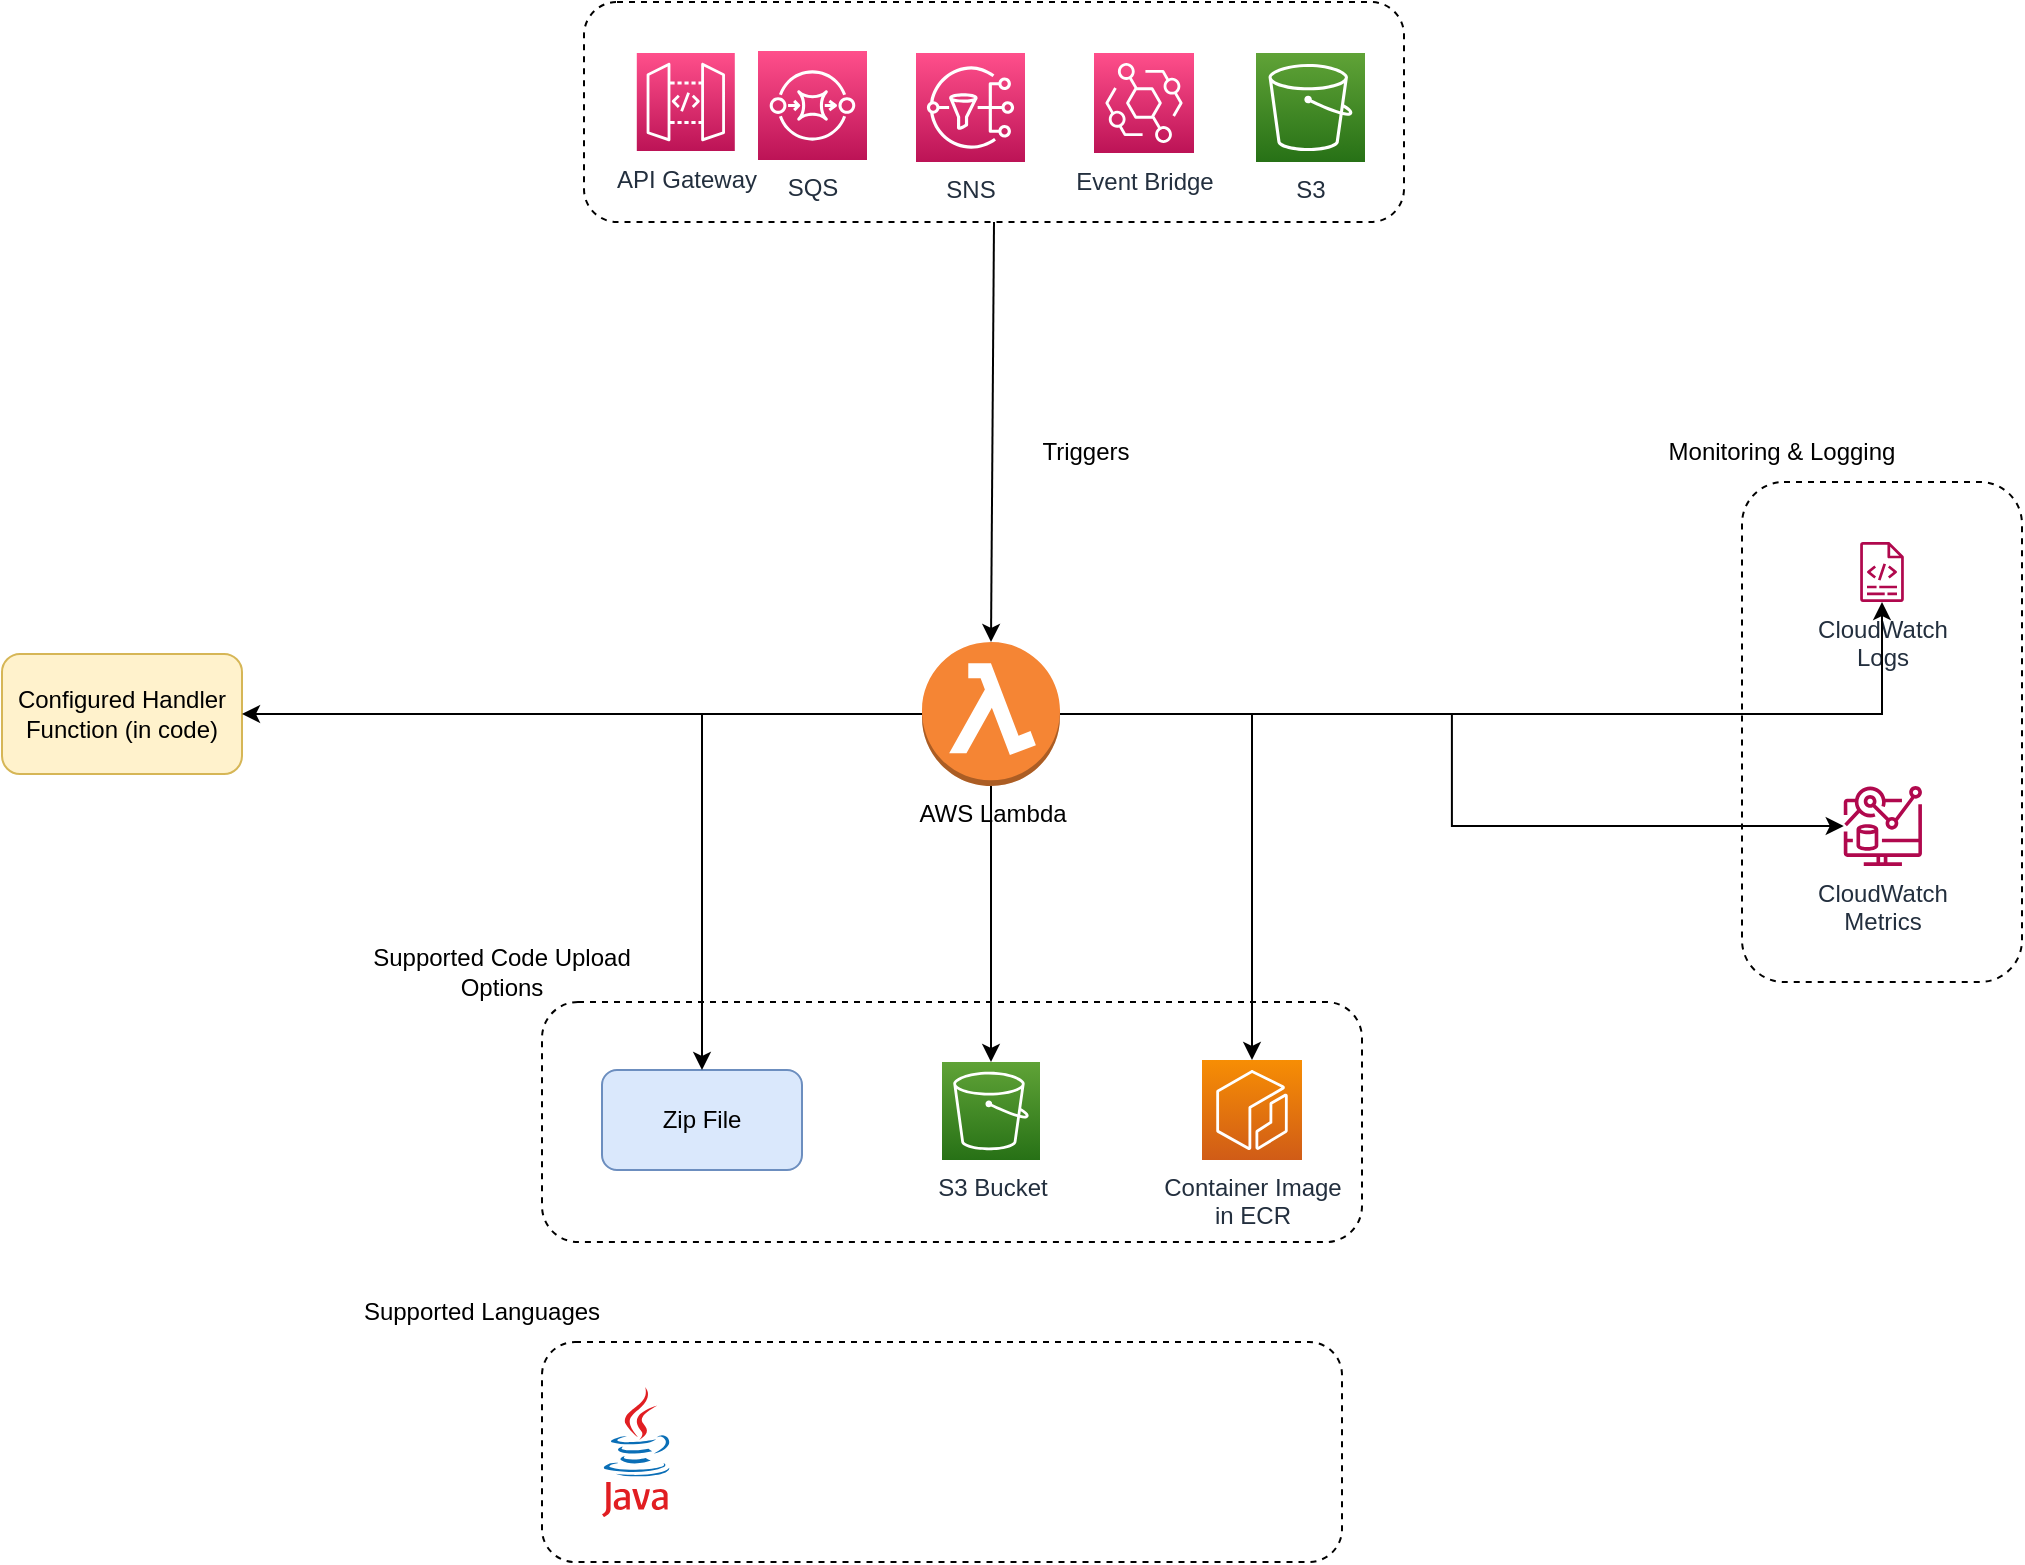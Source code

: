 <mxfile version="20.8.16" type="device"><diagram id="hJO2lV96JGXMxiieyAn_" name="Page-1"><mxGraphModel dx="1781" dy="1749" grid="1" gridSize="10" guides="1" tooltips="1" connect="1" arrows="1" fold="1" page="1" pageScale="1" pageWidth="827" pageHeight="1169" math="0" shadow="0"><root><mxCell id="0"/><mxCell id="1" parent="0"/><mxCell id="d9Jj2SXEgIuzjJUv4EWO-5" value="" style="rounded=1;whiteSpace=wrap;html=1;dashed=1;" vertex="1" parent="1"><mxGeometry x="261" y="-180" width="410" height="110" as="geometry"/></mxCell><mxCell id="sw5JtJ3cL9PU72mXof7--10" value="" style="rounded=1;whiteSpace=wrap;html=1;dashed=1;" parent="1" vertex="1"><mxGeometry x="240" y="490" width="400" height="110" as="geometry"/></mxCell><mxCell id="sw5JtJ3cL9PU72mXof7--1" value="AWS Lambda" style="outlineConnect=0;dashed=0;verticalLabelPosition=bottom;verticalAlign=top;align=center;html=1;shape=mxgraph.aws3.lambda_function;fillColor=#F58534;gradientColor=none;" parent="1" vertex="1"><mxGeometry x="430" y="140" width="69" height="72" as="geometry"/></mxCell><mxCell id="sw5JtJ3cL9PU72mXof7--2" value="" style="rounded=1;whiteSpace=wrap;html=1;dashed=1;" parent="1" vertex="1"><mxGeometry x="240" y="320" width="410" height="120" as="geometry"/></mxCell><mxCell id="sw5JtJ3cL9PU72mXof7--3" value="S3 Bucket" style="sketch=0;points=[[0,0,0],[0.25,0,0],[0.5,0,0],[0.75,0,0],[1,0,0],[0,1,0],[0.25,1,0],[0.5,1,0],[0.75,1,0],[1,1,0],[0,0.25,0],[0,0.5,0],[0,0.75,0],[1,0.25,0],[1,0.5,0],[1,0.75,0]];outlineConnect=0;fontColor=#232F3E;gradientColor=#60A337;gradientDirection=north;fillColor=#277116;strokeColor=#ffffff;dashed=0;verticalLabelPosition=bottom;verticalAlign=top;align=center;html=1;fontSize=12;fontStyle=0;aspect=fixed;shape=mxgraph.aws4.resourceIcon;resIcon=mxgraph.aws4.s3;" parent="1" vertex="1"><mxGeometry x="440" y="350" width="49" height="49" as="geometry"/></mxCell><mxCell id="sw5JtJ3cL9PU72mXof7--4" value="Zip File" style="rounded=1;whiteSpace=wrap;html=1;fillColor=#dae8fc;strokeColor=#6c8ebf;" parent="1" vertex="1"><mxGeometry x="270" y="354" width="100" height="50" as="geometry"/></mxCell><mxCell id="sw5JtJ3cL9PU72mXof7--5" value="Container Image &lt;br&gt;in ECR" style="sketch=0;points=[[0,0,0],[0.25,0,0],[0.5,0,0],[0.75,0,0],[1,0,0],[0,1,0],[0.25,1,0],[0.5,1,0],[0.75,1,0],[1,1,0],[0,0.25,0],[0,0.5,0],[0,0.75,0],[1,0.25,0],[1,0.5,0],[1,0.75,0]];outlineConnect=0;fontColor=#232F3E;gradientColor=#F78E04;gradientDirection=north;fillColor=#D05C17;strokeColor=#ffffff;dashed=0;verticalLabelPosition=bottom;verticalAlign=top;align=center;html=1;fontSize=12;fontStyle=0;aspect=fixed;shape=mxgraph.aws4.resourceIcon;resIcon=mxgraph.aws4.ecr;" parent="1" vertex="1"><mxGeometry x="570" y="349" width="50" height="50" as="geometry"/></mxCell><mxCell id="sw5JtJ3cL9PU72mXof7--6" value="" style="endArrow=classic;html=1;rounded=0;exitX=0;exitY=0.5;exitDx=0;exitDy=0;exitPerimeter=0;entryX=0.5;entryY=0;entryDx=0;entryDy=0;edgeStyle=orthogonalEdgeStyle;" parent="1" source="sw5JtJ3cL9PU72mXof7--1" target="sw5JtJ3cL9PU72mXof7--4" edge="1"><mxGeometry width="50" height="50" relative="1" as="geometry"><mxPoint x="390" y="320" as="sourcePoint"/><mxPoint x="440" y="270" as="targetPoint"/></mxGeometry></mxCell><mxCell id="sw5JtJ3cL9PU72mXof7--7" value="" style="endArrow=classic;html=1;rounded=0;exitX=0.5;exitY=1;exitDx=0;exitDy=0;exitPerimeter=0;entryX=0.5;entryY=0;entryDx=0;entryDy=0;entryPerimeter=0;" parent="1" source="sw5JtJ3cL9PU72mXof7--1" target="sw5JtJ3cL9PU72mXof7--3" edge="1"><mxGeometry width="50" height="50" relative="1" as="geometry"><mxPoint x="390" y="320" as="sourcePoint"/><mxPoint x="440" y="270" as="targetPoint"/></mxGeometry></mxCell><mxCell id="sw5JtJ3cL9PU72mXof7--8" value="" style="endArrow=classic;html=1;rounded=0;exitX=1;exitY=0.5;exitDx=0;exitDy=0;exitPerimeter=0;entryX=0.5;entryY=0;entryDx=0;entryDy=0;entryPerimeter=0;edgeStyle=orthogonalEdgeStyle;" parent="1" source="sw5JtJ3cL9PU72mXof7--1" target="sw5JtJ3cL9PU72mXof7--5" edge="1"><mxGeometry width="50" height="50" relative="1" as="geometry"><mxPoint x="390" y="320" as="sourcePoint"/><mxPoint x="440" y="270" as="targetPoint"/></mxGeometry></mxCell><mxCell id="sw5JtJ3cL9PU72mXof7--9" value="" style="dashed=0;outlineConnect=0;html=1;align=center;labelPosition=center;verticalLabelPosition=bottom;verticalAlign=top;shape=mxgraph.weblogos.java" parent="1" vertex="1"><mxGeometry x="270" y="512.5" width="34.4" height="65" as="geometry"/></mxCell><mxCell id="sw5JtJ3cL9PU72mXof7--11" value="Supported Code Upload Options" style="text;html=1;strokeColor=none;fillColor=none;align=center;verticalAlign=middle;whiteSpace=wrap;rounded=0;dashed=1;" parent="1" vertex="1"><mxGeometry x="150" y="290" width="140" height="30" as="geometry"/></mxCell><mxCell id="sw5JtJ3cL9PU72mXof7--12" value="Supported Languages" style="text;html=1;strokeColor=none;fillColor=none;align=center;verticalAlign=middle;whiteSpace=wrap;rounded=0;dashed=1;" parent="1" vertex="1"><mxGeometry x="140" y="460" width="140" height="30" as="geometry"/></mxCell><mxCell id="sw5JtJ3cL9PU72mXof7--13" value="" style="shape=image;imageAspect=0;aspect=fixed;verticalLabelPosition=bottom;verticalAlign=top;dashed=1;image=https://play-lh.googleusercontent.com/edQ8_8or0qX3JymcLz5jrHskKXLGjj7b7lGYuBW-oUMmK75vspumKniy6gukdOuzbcNl;" parent="1" vertex="1"><mxGeometry x="330" y="505" width="80" height="80" as="geometry"/></mxCell><mxCell id="sw5JtJ3cL9PU72mXof7--14" value="" style="shape=image;imageAspect=0;aspect=fixed;verticalLabelPosition=bottom;verticalAlign=top;dashed=1;image=https://cdn.icon-icons.com/icons2/2699/PNG/512/python_vertical_logo_icon_168039.png;" parent="1" vertex="1"><mxGeometry x="449.81" y="517.5" width="49.19" height="55" as="geometry"/></mxCell><mxCell id="sw5JtJ3cL9PU72mXof7--15" value="" style="shape=image;imageAspect=0;aspect=fixed;verticalLabelPosition=bottom;verticalAlign=top;dashed=1;image=https://e7.pngegg.com/pngimages/540/810/png-clipart-node-js-javascript-npm-computer-icons-web-application-others-miscellaneous-text.png;" parent="1" vertex="1"><mxGeometry x="527.76" y="505" width="92.24" height="80" as="geometry"/></mxCell><mxCell id="gd52ELAGc_imrUt8FT-r-1" value="" style="rounded=1;whiteSpace=wrap;html=1;dashed=1;" parent="1" vertex="1"><mxGeometry x="840" y="60" width="140" height="250" as="geometry"/></mxCell><mxCell id="gd52ELAGc_imrUt8FT-r-2" value="CloudWatch &lt;br&gt;Logs" style="sketch=0;outlineConnect=0;fontColor=#232F3E;gradientColor=none;fillColor=#B0084D;strokeColor=none;dashed=0;verticalLabelPosition=bottom;verticalAlign=top;align=center;html=1;fontSize=12;fontStyle=0;aspect=fixed;pointerEvents=1;shape=mxgraph.aws4.logs;" parent="1" vertex="1"><mxGeometry x="889.83" y="90" width="40.34" height="30" as="geometry"/></mxCell><mxCell id="gd52ELAGc_imrUt8FT-r-3" value="" style="endArrow=classic;html=1;rounded=0;exitX=1;exitY=0.5;exitDx=0;exitDy=0;exitPerimeter=0;edgeStyle=orthogonalEdgeStyle;" parent="1" source="sw5JtJ3cL9PU72mXof7--1" target="gd52ELAGc_imrUt8FT-r-2" edge="1"><mxGeometry width="50" height="50" relative="1" as="geometry"><mxPoint x="600" y="320" as="sourcePoint"/><mxPoint x="650" y="270" as="targetPoint"/></mxGeometry></mxCell><mxCell id="gd52ELAGc_imrUt8FT-r-4" value="Monitoring &amp;amp; Logging" style="text;html=1;strokeColor=none;fillColor=none;align=center;verticalAlign=middle;whiteSpace=wrap;rounded=0;dashed=1;" parent="1" vertex="1"><mxGeometry x="800" y="30" width="120" height="30" as="geometry"/></mxCell><mxCell id="gd52ELAGc_imrUt8FT-r-5" value="CloudWatch &lt;br&gt;Metrics" style="sketch=0;outlineConnect=0;fontColor=#232F3E;gradientColor=none;fillColor=#B0084D;strokeColor=none;dashed=0;verticalLabelPosition=bottom;verticalAlign=top;align=center;html=1;fontSize=12;fontStyle=0;aspect=fixed;pointerEvents=1;shape=mxgraph.aws4.cloudwatch_metrics_insights;" parent="1" vertex="1"><mxGeometry x="890.68" y="212" width="39.49" height="40" as="geometry"/></mxCell><mxCell id="gd52ELAGc_imrUt8FT-r-6" value="" style="endArrow=classic;html=1;rounded=0;exitX=1;exitY=0.5;exitDx=0;exitDy=0;exitPerimeter=0;edgeStyle=orthogonalEdgeStyle;" parent="1" source="sw5JtJ3cL9PU72mXof7--1" target="gd52ELAGc_imrUt8FT-r-5" edge="1"><mxGeometry width="50" height="50" relative="1" as="geometry"><mxPoint x="600" y="320" as="sourcePoint"/><mxPoint x="650" y="270" as="targetPoint"/></mxGeometry></mxCell><mxCell id="gd52ELAGc_imrUt8FT-r-7" value="Configured Handler Function (in code)" style="rounded=1;whiteSpace=wrap;html=1;fillColor=#fff2cc;strokeColor=#d6b656;" parent="1" vertex="1"><mxGeometry x="-30" y="146" width="120" height="60" as="geometry"/></mxCell><mxCell id="gd52ELAGc_imrUt8FT-r-8" value="" style="endArrow=classic;html=1;rounded=0;" parent="1" source="sw5JtJ3cL9PU72mXof7--1" target="gd52ELAGc_imrUt8FT-r-7" edge="1"><mxGeometry width="50" height="50" relative="1" as="geometry"><mxPoint x="280" y="310" as="sourcePoint"/><mxPoint x="330" y="260" as="targetPoint"/></mxGeometry></mxCell><mxCell id="d9Jj2SXEgIuzjJUv4EWO-3" value="API Gateway" style="sketch=0;points=[[0,0,0],[0.25,0,0],[0.5,0,0],[0.75,0,0],[1,0,0],[0,1,0],[0.25,1,0],[0.5,1,0],[0.75,1,0],[1,1,0],[0,0.25,0],[0,0.5,0],[0,0.75,0],[1,0.25,0],[1,0.5,0],[1,0.75,0]];outlineConnect=0;fontColor=#232F3E;gradientColor=#FF4F8B;gradientDirection=north;fillColor=#BC1356;strokeColor=#ffffff;dashed=0;verticalLabelPosition=bottom;verticalAlign=top;align=center;html=1;fontSize=12;fontStyle=0;aspect=fixed;shape=mxgraph.aws4.resourceIcon;resIcon=mxgraph.aws4.api_gateway;" vertex="1" parent="1"><mxGeometry x="287.4" y="-154.5" width="49" height="49" as="geometry"/></mxCell><mxCell id="d9Jj2SXEgIuzjJUv4EWO-6" value="SQS" style="sketch=0;points=[[0,0,0],[0.25,0,0],[0.5,0,0],[0.75,0,0],[1,0,0],[0,1,0],[0.25,1,0],[0.5,1,0],[0.75,1,0],[1,1,0],[0,0.25,0],[0,0.5,0],[0,0.75,0],[1,0.25,0],[1,0.5,0],[1,0.75,0]];outlineConnect=0;fontColor=#232F3E;gradientColor=#FF4F8B;gradientDirection=north;fillColor=#BC1356;strokeColor=#ffffff;dashed=0;verticalLabelPosition=bottom;verticalAlign=top;align=center;html=1;fontSize=12;fontStyle=0;aspect=fixed;shape=mxgraph.aws4.resourceIcon;resIcon=mxgraph.aws4.sqs;" vertex="1" parent="1"><mxGeometry x="348" y="-155.5" width="54.5" height="54.5" as="geometry"/></mxCell><mxCell id="d9Jj2SXEgIuzjJUv4EWO-7" value="SNS" style="sketch=0;points=[[0,0,0],[0.25,0,0],[0.5,0,0],[0.75,0,0],[1,0,0],[0,1,0],[0.25,1,0],[0.5,1,0],[0.75,1,0],[1,1,0],[0,0.25,0],[0,0.5,0],[0,0.75,0],[1,0.25,0],[1,0.5,0],[1,0.75,0]];outlineConnect=0;fontColor=#232F3E;gradientColor=#FF4F8B;gradientDirection=north;fillColor=#BC1356;strokeColor=#ffffff;dashed=0;verticalLabelPosition=bottom;verticalAlign=top;align=center;html=1;fontSize=12;fontStyle=0;aspect=fixed;shape=mxgraph.aws4.resourceIcon;resIcon=mxgraph.aws4.sns;" vertex="1" parent="1"><mxGeometry x="427" y="-154.5" width="54.5" height="54.5" as="geometry"/></mxCell><mxCell id="d9Jj2SXEgIuzjJUv4EWO-8" value="Event Bridge" style="sketch=0;points=[[0,0,0],[0.25,0,0],[0.5,0,0],[0.75,0,0],[1,0,0],[0,1,0],[0.25,1,0],[0.5,1,0],[0.75,1,0],[1,1,0],[0,0.25,0],[0,0.5,0],[0,0.75,0],[1,0.25,0],[1,0.5,0],[1,0.75,0]];outlineConnect=0;fontColor=#232F3E;gradientColor=#FF4F8B;gradientDirection=north;fillColor=#BC1356;strokeColor=#ffffff;dashed=0;verticalLabelPosition=bottom;verticalAlign=top;align=center;html=1;fontSize=12;fontStyle=0;aspect=fixed;shape=mxgraph.aws4.resourceIcon;resIcon=mxgraph.aws4.eventbridge;" vertex="1" parent="1"><mxGeometry x="516" y="-154.5" width="50" height="50" as="geometry"/></mxCell><mxCell id="d9Jj2SXEgIuzjJUv4EWO-9" value="S3" style="sketch=0;points=[[0,0,0],[0.25,0,0],[0.5,0,0],[0.75,0,0],[1,0,0],[0,1,0],[0.25,1,0],[0.5,1,0],[0.75,1,0],[1,1,0],[0,0.25,0],[0,0.5,0],[0,0.75,0],[1,0.25,0],[1,0.5,0],[1,0.75,0]];outlineConnect=0;fontColor=#232F3E;gradientColor=#60A337;gradientDirection=north;fillColor=#277116;strokeColor=#ffffff;dashed=0;verticalLabelPosition=bottom;verticalAlign=top;align=center;html=1;fontSize=12;fontStyle=0;aspect=fixed;shape=mxgraph.aws4.resourceIcon;resIcon=mxgraph.aws4.s3;" vertex="1" parent="1"><mxGeometry x="597" y="-154.5" width="54.5" height="54.5" as="geometry"/></mxCell><mxCell id="d9Jj2SXEgIuzjJUv4EWO-10" value="" style="endArrow=classic;html=1;rounded=0;exitX=0.5;exitY=1;exitDx=0;exitDy=0;entryX=0.5;entryY=0;entryDx=0;entryDy=0;entryPerimeter=0;" edge="1" parent="1" source="d9Jj2SXEgIuzjJUv4EWO-5" target="sw5JtJ3cL9PU72mXof7--1"><mxGeometry width="50" height="50" relative="1" as="geometry"><mxPoint x="450" y="50" as="sourcePoint"/><mxPoint x="500" as="targetPoint"/></mxGeometry></mxCell><mxCell id="d9Jj2SXEgIuzjJUv4EWO-11" value="Triggers" style="text;html=1;strokeColor=none;fillColor=none;align=center;verticalAlign=middle;whiteSpace=wrap;rounded=0;" vertex="1" parent="1"><mxGeometry x="481.5" y="30" width="60" height="30" as="geometry"/></mxCell></root></mxGraphModel></diagram></mxfile>
